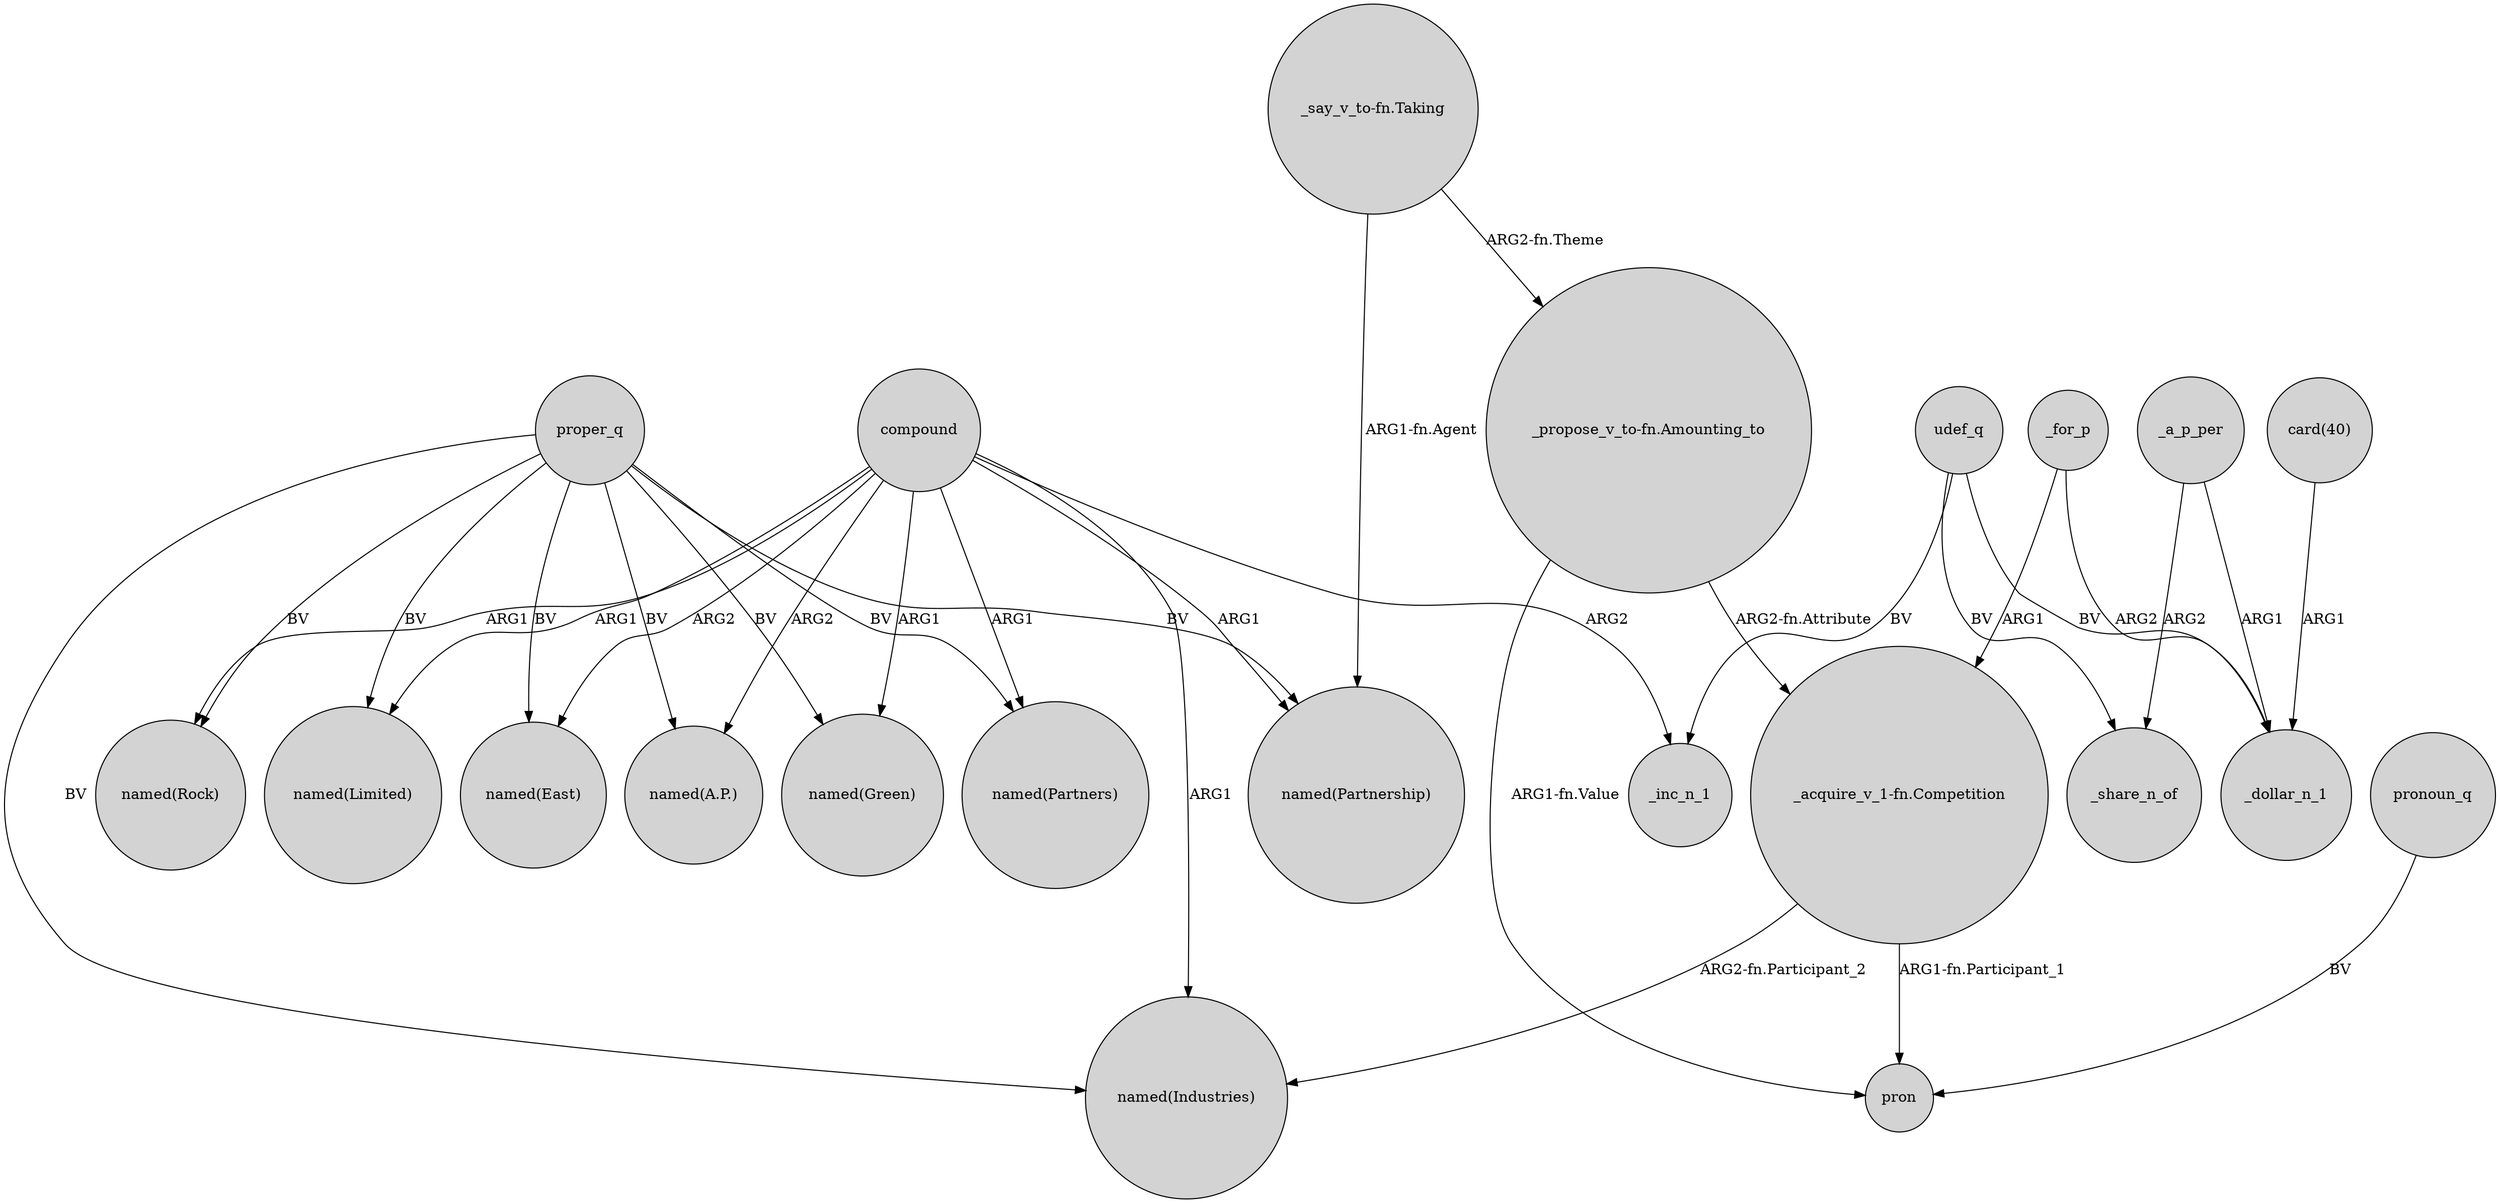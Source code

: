 digraph {
	node [shape=circle style=filled]
	proper_q -> "named(Industries)" [label=BV]
	"_acquire_v_1-fn.Competition" -> "named(Industries)" [label="ARG2-fn.Participant_2"]
	compound -> "named(East)" [label=ARG2]
	"_propose_v_to-fn.Amounting_to" -> pron [label="ARG1-fn.Value"]
	"_acquire_v_1-fn.Competition" -> pron [label="ARG1-fn.Participant_1"]
	proper_q -> "named(Partnership)" [label=BV]
	compound -> "named(Industries)" [label=ARG1]
	proper_q -> "named(Rock)" [label=BV]
	proper_q -> "named(A.P.)" [label=BV]
	proper_q -> "named(Partners)" [label=BV]
	compound -> "named(A.P.)" [label=ARG2]
	_for_p -> "_acquire_v_1-fn.Competition" [label=ARG1]
	proper_q -> "named(East)" [label=BV]
	pronoun_q -> pron [label=BV]
	compound -> "named(Green)" [label=ARG1]
	udef_q -> _inc_n_1 [label=BV]
	"_say_v_to-fn.Taking" -> "_propose_v_to-fn.Amounting_to" [label="ARG2-fn.Theme"]
	compound -> _inc_n_1 [label=ARG2]
	_a_p_per -> _share_n_of [label=ARG2]
	_for_p -> _dollar_n_1 [label=ARG2]
	udef_q -> _share_n_of [label=BV]
	compound -> "named(Limited)" [label=ARG1]
	"_propose_v_to-fn.Amounting_to" -> "_acquire_v_1-fn.Competition" [label="ARG2-fn.Attribute"]
	udef_q -> _dollar_n_1 [label=BV]
	_a_p_per -> _dollar_n_1 [label=ARG1]
	proper_q -> "named(Limited)" [label=BV]
	compound -> "named(Partnership)" [label=ARG1]
	"_say_v_to-fn.Taking" -> "named(Partnership)" [label="ARG1-fn.Agent"]
	compound -> "named(Rock)" [label=ARG1]
	compound -> "named(Partners)" [label=ARG1]
	proper_q -> "named(Green)" [label=BV]
	"card(40)" -> _dollar_n_1 [label=ARG1]
}
